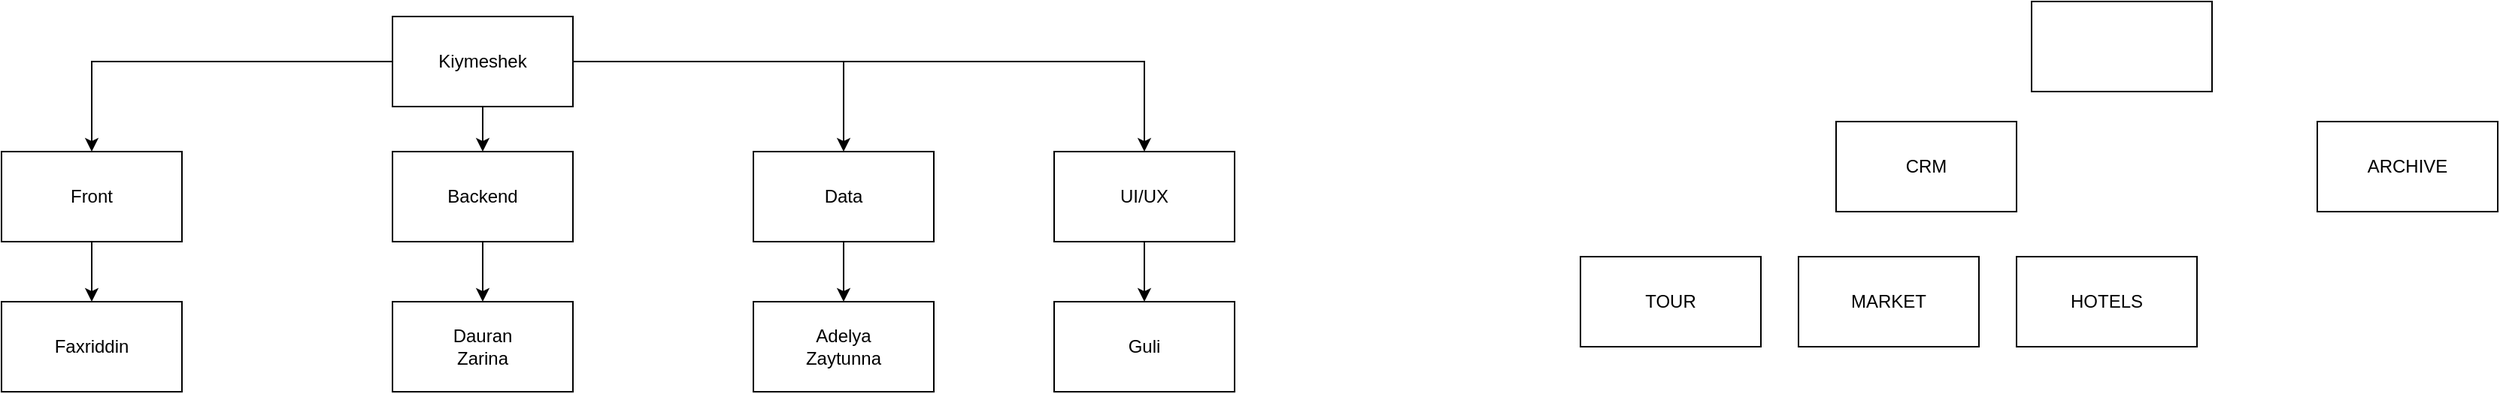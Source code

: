 <mxfile version="21.2.2" type="github">
  <diagram name="Page-1" id="_8jgKgyxNvDJemFko0Fo">
    <mxGraphModel dx="1050" dy="573" grid="1" gridSize="10" guides="1" tooltips="1" connect="1" arrows="1" fold="1" page="1" pageScale="1" pageWidth="850" pageHeight="1100" math="0" shadow="0">
      <root>
        <mxCell id="0" />
        <mxCell id="1" parent="0" />
        <mxCell id="_BDILKlF3ghnNM7qem3Y-3" style="edgeStyle=orthogonalEdgeStyle;rounded=0;orthogonalLoop=1;jettySize=auto;html=1;entryX=0.5;entryY=0;entryDx=0;entryDy=0;" parent="1" source="_BDILKlF3ghnNM7qem3Y-1" target="_BDILKlF3ghnNM7qem3Y-2" edge="1">
          <mxGeometry relative="1" as="geometry" />
        </mxCell>
        <mxCell id="_BDILKlF3ghnNM7qem3Y-5" style="edgeStyle=orthogonalEdgeStyle;rounded=0;orthogonalLoop=1;jettySize=auto;html=1;exitX=0.5;exitY=1;exitDx=0;exitDy=0;entryX=0.5;entryY=0;entryDx=0;entryDy=0;" parent="1" source="_BDILKlF3ghnNM7qem3Y-1" target="_BDILKlF3ghnNM7qem3Y-4" edge="1">
          <mxGeometry relative="1" as="geometry" />
        </mxCell>
        <mxCell id="_BDILKlF3ghnNM7qem3Y-7" style="edgeStyle=orthogonalEdgeStyle;rounded=0;orthogonalLoop=1;jettySize=auto;html=1;exitX=1;exitY=0.5;exitDx=0;exitDy=0;entryX=0.5;entryY=0;entryDx=0;entryDy=0;" parent="1" source="_BDILKlF3ghnNM7qem3Y-1" target="_BDILKlF3ghnNM7qem3Y-6" edge="1">
          <mxGeometry relative="1" as="geometry" />
        </mxCell>
        <mxCell id="_BDILKlF3ghnNM7qem3Y-9" style="edgeStyle=orthogonalEdgeStyle;rounded=0;orthogonalLoop=1;jettySize=auto;html=1;entryX=0.5;entryY=0;entryDx=0;entryDy=0;" parent="1" source="_BDILKlF3ghnNM7qem3Y-1" target="_BDILKlF3ghnNM7qem3Y-8" edge="1">
          <mxGeometry relative="1" as="geometry" />
        </mxCell>
        <mxCell id="_BDILKlF3ghnNM7qem3Y-1" value="Kiymeshek" style="rounded=0;whiteSpace=wrap;html=1;" parent="1" vertex="1">
          <mxGeometry x="340" y="50" width="120" height="60" as="geometry" />
        </mxCell>
        <mxCell id="_BDILKlF3ghnNM7qem3Y-11" style="edgeStyle=orthogonalEdgeStyle;rounded=0;orthogonalLoop=1;jettySize=auto;html=1;exitX=0.5;exitY=1;exitDx=0;exitDy=0;entryX=0.5;entryY=0;entryDx=0;entryDy=0;" parent="1" source="_BDILKlF3ghnNM7qem3Y-2" target="_BDILKlF3ghnNM7qem3Y-10" edge="1">
          <mxGeometry relative="1" as="geometry" />
        </mxCell>
        <mxCell id="_BDILKlF3ghnNM7qem3Y-2" value="Front" style="rounded=0;whiteSpace=wrap;html=1;" parent="1" vertex="1">
          <mxGeometry x="80" y="140" width="120" height="60" as="geometry" />
        </mxCell>
        <mxCell id="_BDILKlF3ghnNM7qem3Y-13" style="edgeStyle=orthogonalEdgeStyle;rounded=0;orthogonalLoop=1;jettySize=auto;html=1;exitX=0.5;exitY=1;exitDx=0;exitDy=0;entryX=0.5;entryY=0;entryDx=0;entryDy=0;" parent="1" source="_BDILKlF3ghnNM7qem3Y-4" target="_BDILKlF3ghnNM7qem3Y-12" edge="1">
          <mxGeometry relative="1" as="geometry" />
        </mxCell>
        <mxCell id="_BDILKlF3ghnNM7qem3Y-4" value="Backend" style="rounded=0;whiteSpace=wrap;html=1;" parent="1" vertex="1">
          <mxGeometry x="340" y="140" width="120" height="60" as="geometry" />
        </mxCell>
        <mxCell id="_BDILKlF3ghnNM7qem3Y-15" style="edgeStyle=orthogonalEdgeStyle;rounded=0;orthogonalLoop=1;jettySize=auto;html=1;exitX=0.5;exitY=1;exitDx=0;exitDy=0;entryX=0.5;entryY=0;entryDx=0;entryDy=0;" parent="1" source="_BDILKlF3ghnNM7qem3Y-6" target="_BDILKlF3ghnNM7qem3Y-14" edge="1">
          <mxGeometry relative="1" as="geometry" />
        </mxCell>
        <mxCell id="_BDILKlF3ghnNM7qem3Y-6" value="Data" style="rounded=0;whiteSpace=wrap;html=1;" parent="1" vertex="1">
          <mxGeometry x="580" y="140" width="120" height="60" as="geometry" />
        </mxCell>
        <mxCell id="_BDILKlF3ghnNM7qem3Y-18" style="edgeStyle=orthogonalEdgeStyle;rounded=0;orthogonalLoop=1;jettySize=auto;html=1;exitX=0.5;exitY=1;exitDx=0;exitDy=0;entryX=0.5;entryY=0;entryDx=0;entryDy=0;" parent="1" source="_BDILKlF3ghnNM7qem3Y-8" target="_BDILKlF3ghnNM7qem3Y-16" edge="1">
          <mxGeometry relative="1" as="geometry" />
        </mxCell>
        <mxCell id="_BDILKlF3ghnNM7qem3Y-8" value="UI/UX" style="rounded=0;whiteSpace=wrap;html=1;" parent="1" vertex="1">
          <mxGeometry x="780" y="140" width="120" height="60" as="geometry" />
        </mxCell>
        <mxCell id="_BDILKlF3ghnNM7qem3Y-10" value="Faxriddin&lt;br&gt;" style="rounded=0;whiteSpace=wrap;html=1;" parent="1" vertex="1">
          <mxGeometry x="80" y="240" width="120" height="60" as="geometry" />
        </mxCell>
        <mxCell id="_BDILKlF3ghnNM7qem3Y-12" value="Dauran&lt;br&gt;Zarina" style="rounded=0;whiteSpace=wrap;html=1;" parent="1" vertex="1">
          <mxGeometry x="340" y="240" width="120" height="60" as="geometry" />
        </mxCell>
        <mxCell id="_BDILKlF3ghnNM7qem3Y-14" value="Adelya&lt;br&gt;Zaytunna" style="rounded=0;whiteSpace=wrap;html=1;" parent="1" vertex="1">
          <mxGeometry x="580" y="240" width="120" height="60" as="geometry" />
        </mxCell>
        <mxCell id="_BDILKlF3ghnNM7qem3Y-16" value="Guli" style="rounded=0;whiteSpace=wrap;html=1;" parent="1" vertex="1">
          <mxGeometry x="780" y="240" width="120" height="60" as="geometry" />
        </mxCell>
        <mxCell id="_BDILKlF3ghnNM7qem3Y-19" value="" style="rounded=0;whiteSpace=wrap;html=1;" parent="1" vertex="1">
          <mxGeometry x="1430" y="40" width="120" height="60" as="geometry" />
        </mxCell>
        <mxCell id="_BDILKlF3ghnNM7qem3Y-20" value="ARCHIVE" style="rounded=0;whiteSpace=wrap;html=1;" parent="1" vertex="1">
          <mxGeometry x="1620" y="120" width="120" height="60" as="geometry" />
        </mxCell>
        <mxCell id="_BDILKlF3ghnNM7qem3Y-21" value="CRM" style="rounded=0;whiteSpace=wrap;html=1;" parent="1" vertex="1">
          <mxGeometry x="1300" y="120" width="120" height="60" as="geometry" />
        </mxCell>
        <mxCell id="_BDILKlF3ghnNM7qem3Y-22" value="TOUR" style="rounded=0;whiteSpace=wrap;html=1;" parent="1" vertex="1">
          <mxGeometry x="1130" y="210" width="120" height="60" as="geometry" />
        </mxCell>
        <mxCell id="_BDILKlF3ghnNM7qem3Y-23" value="MARKET" style="rounded=0;whiteSpace=wrap;html=1;" parent="1" vertex="1">
          <mxGeometry x="1275" y="210" width="120" height="60" as="geometry" />
        </mxCell>
        <mxCell id="_BDILKlF3ghnNM7qem3Y-24" value="HOTELS" style="rounded=0;whiteSpace=wrap;html=1;" parent="1" vertex="1">
          <mxGeometry x="1420" y="210" width="120" height="60" as="geometry" />
        </mxCell>
      </root>
    </mxGraphModel>
  </diagram>
</mxfile>
